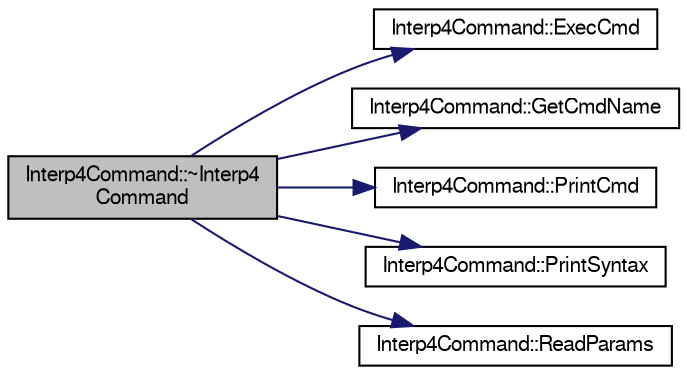 digraph "Interp4Command::~Interp4Command"
{
  edge [fontname="FreeSans",fontsize="10",labelfontname="FreeSans",labelfontsize="10"];
  node [fontname="FreeSans",fontsize="10",shape=record];
  rankdir="LR";
  Node0 [label="Interp4Command::~Interp4\lCommand",height=0.2,width=0.4,color="black", fillcolor="grey75", style="filled", fontcolor="black"];
  Node0 -> Node1 [color="midnightblue",fontsize="10",style="solid",fontname="FreeSans"];
  Node1 [label="Interp4Command::ExecCmd",height=0.2,width=0.4,color="black", fillcolor="white", style="filled",URL="$classInterp4Command.html#abade460a39eb9ea6f846684b41721938",tooltip="Wykonuje polecenie oraz wizualizuje jego realizację. "];
  Node0 -> Node2 [color="midnightblue",fontsize="10",style="solid",fontname="FreeSans"];
  Node2 [label="Interp4Command::GetCmdName",height=0.2,width=0.4,color="black", fillcolor="white", style="filled",URL="$classInterp4Command.html#a9b1bff7ff363991b35965ae9dfeac648",tooltip="Wyświetla nazwę polecenia. "];
  Node0 -> Node3 [color="midnightblue",fontsize="10",style="solid",fontname="FreeSans"];
  Node3 [label="Interp4Command::PrintCmd",height=0.2,width=0.4,color="black", fillcolor="white", style="filled",URL="$classInterp4Command.html#a08fbbf2a70cdac46930b0eba6f5f361c",tooltip="Wyświetla postać bieżącego polecenia (nazwę oraz wartości parametrów). "];
  Node0 -> Node4 [color="midnightblue",fontsize="10",style="solid",fontname="FreeSans"];
  Node4 [label="Interp4Command::PrintSyntax",height=0.2,width=0.4,color="black", fillcolor="white", style="filled",URL="$classInterp4Command.html#a693ca79d24ba27d11a19ed6fc90c37b9",tooltip="Wyświetla składnię polecenia. "];
  Node0 -> Node5 [color="midnightblue",fontsize="10",style="solid",fontname="FreeSans"];
  Node5 [label="Interp4Command::ReadParams",height=0.2,width=0.4,color="black", fillcolor="white", style="filled",URL="$classInterp4Command.html#a3e15ef01af10fa8961926fd9b0274ab8",tooltip="Czyta wartości parametrów danego polecenia. "];
}
